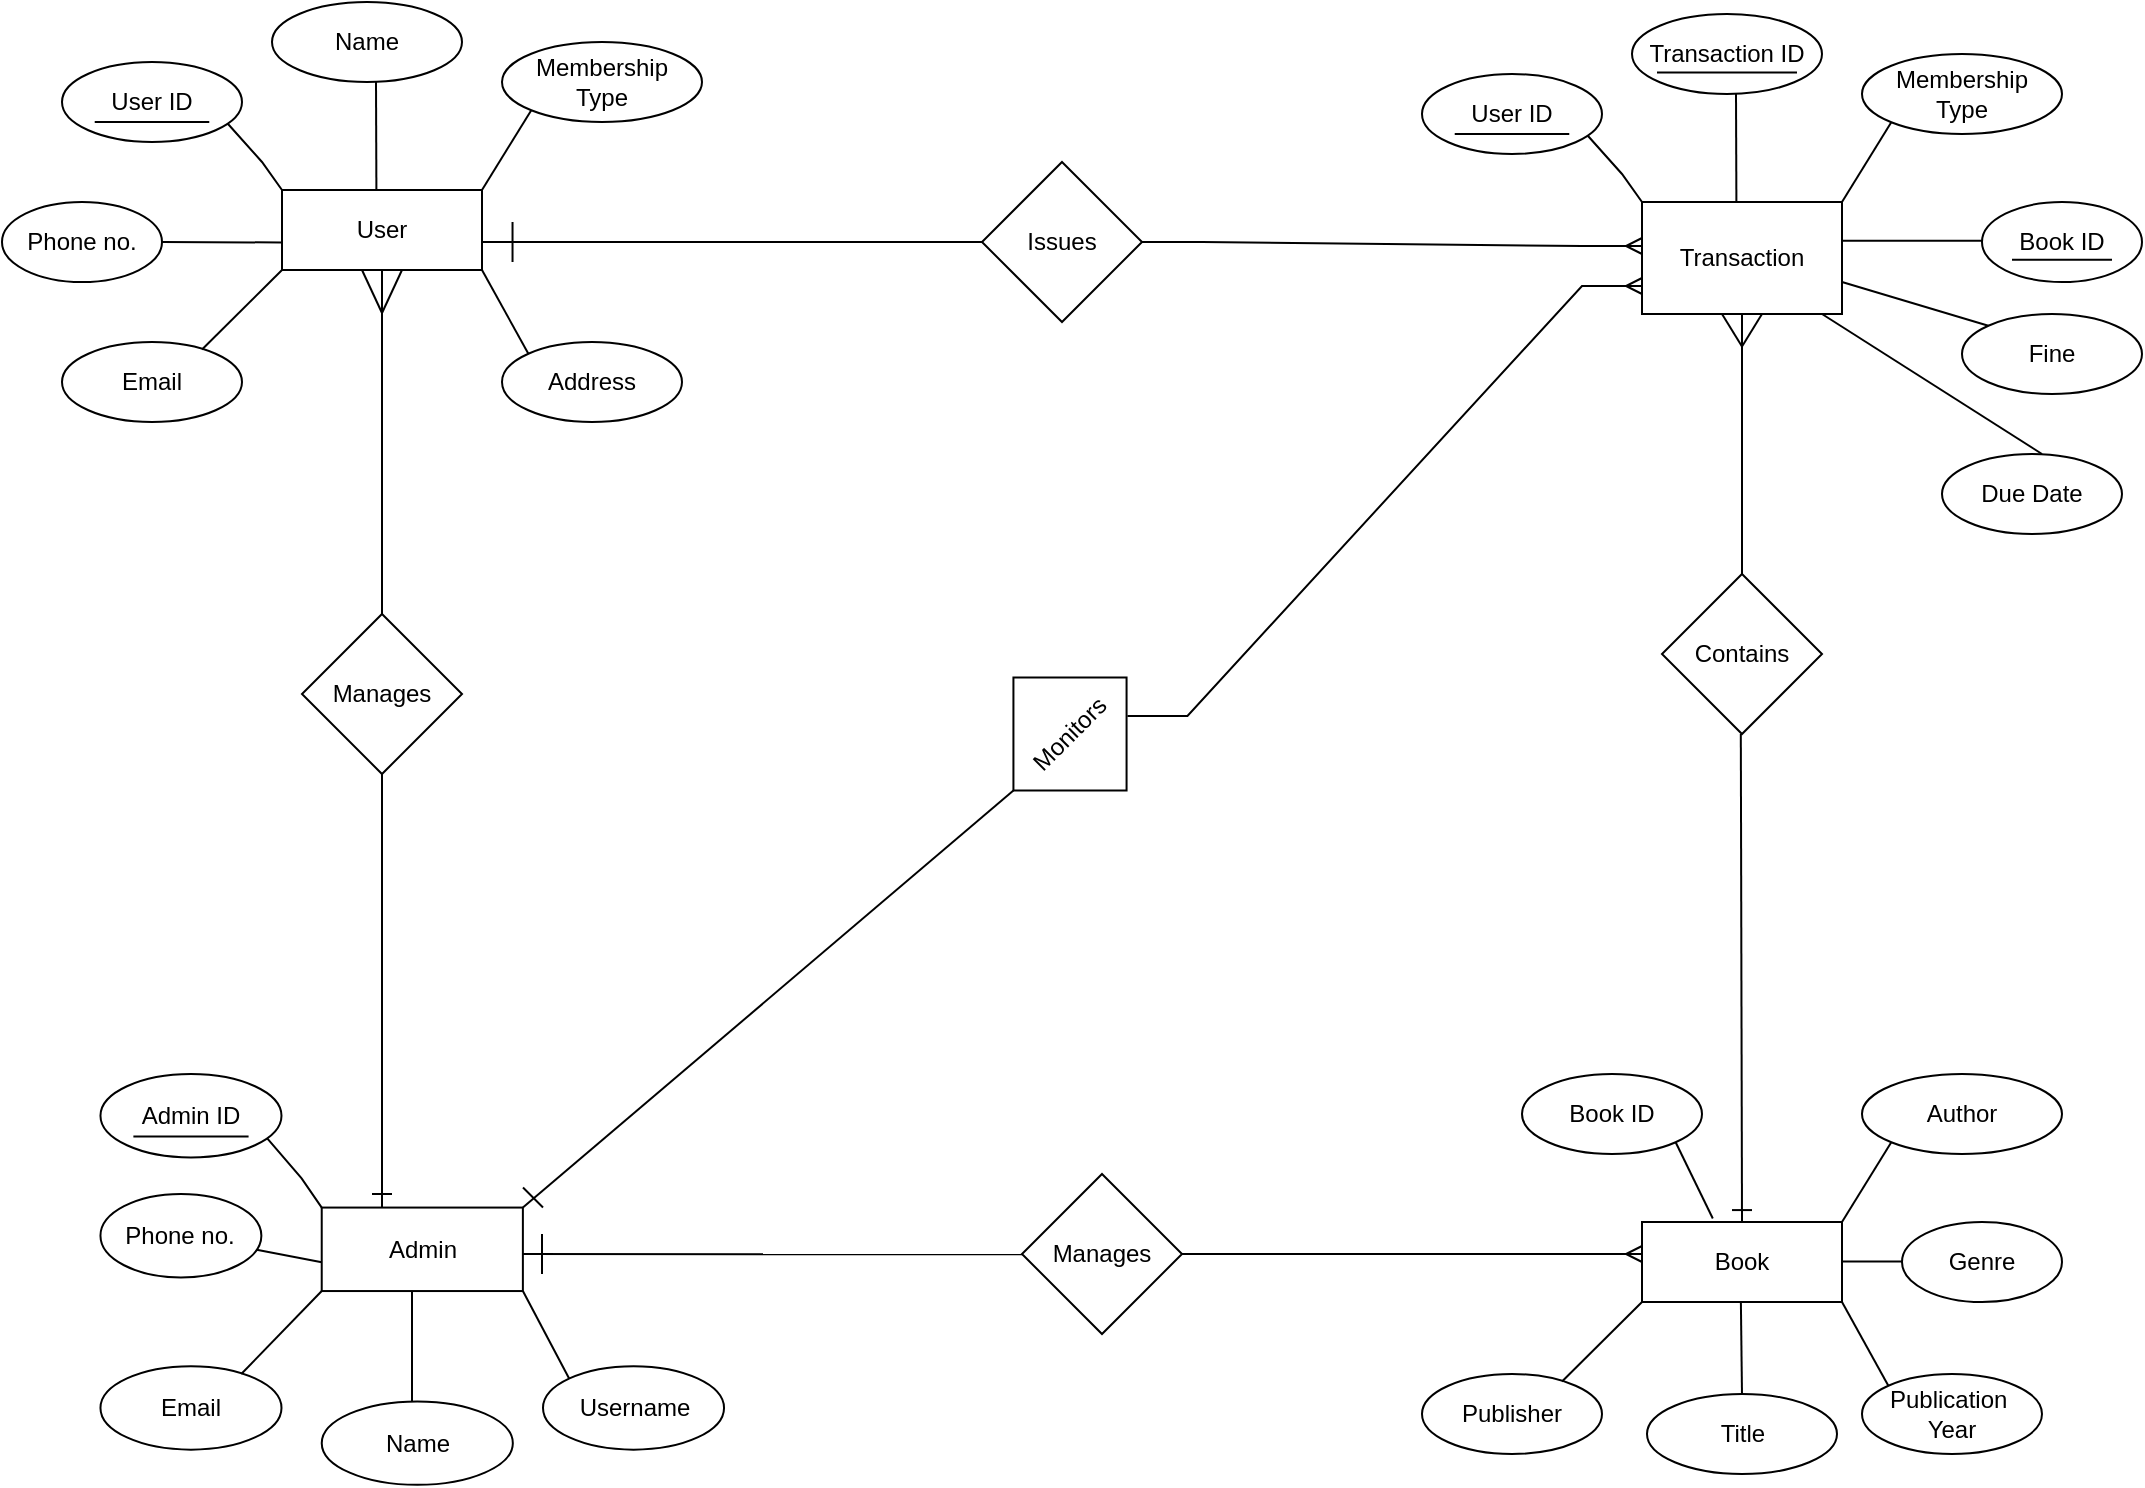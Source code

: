 <mxfile version="20.8.16" type="device"><diagram name="Page-1" id="Pr2F7kl8ttAq1D84vWhG"><mxGraphModel dx="2208" dy="1016" grid="1" gridSize="10" guides="1" tooltips="1" connect="1" arrows="1" fold="1" page="1" pageScale="1" pageWidth="1169" pageHeight="827" math="0" shadow="0"><root><mxCell id="0"/><mxCell id="1" parent="0"/><mxCell id="bpPcliDHG7EdattXasBj-162" value="Issues" style="rhombus;whiteSpace=wrap;html=1;container=0;" vertex="1" parent="1"><mxGeometry x="540" y="154" width="80" height="80" as="geometry"/></mxCell><mxCell id="bpPcliDHG7EdattXasBj-163" value="Manages" style="rhombus;whiteSpace=wrap;html=1;container=0;" vertex="1" parent="1"><mxGeometry x="200" y="380" width="80" height="80" as="geometry"/></mxCell><mxCell id="bpPcliDHG7EdattXasBj-164" value="Manages" style="rhombus;whiteSpace=wrap;html=1;container=0;" vertex="1" parent="1"><mxGeometry x="560" y="660" width="80" height="80" as="geometry"/></mxCell><mxCell id="bpPcliDHG7EdattXasBj-171" value="Contains" style="rhombus;whiteSpace=wrap;html=1;container=0;" vertex="1" parent="1"><mxGeometry x="880" y="360" width="80" height="80" as="geometry"/></mxCell><mxCell id="bpPcliDHG7EdattXasBj-195" value="" style="endArrow=none;html=1;rounded=0;entryX=0.5;entryY=1;entryDx=0;entryDy=0;" edge="1" parent="1" target="bpPcliDHG7EdattXasBj-163"><mxGeometry width="50" height="50" relative="1" as="geometry"><mxPoint x="240" y="680" as="sourcePoint"/><mxPoint x="279.44" y="460" as="targetPoint"/></mxGeometry></mxCell><mxCell id="bpPcliDHG7EdattXasBj-207" value="Monitors" style="rhombus;whiteSpace=wrap;html=1;rotation=-45;container=0;" vertex="1" parent="1"><mxGeometry x="544" y="400" width="80" height="80" as="geometry"/></mxCell><mxCell id="bpPcliDHG7EdattXasBj-115" value="Due Date" style="ellipse;whiteSpace=wrap;html=1;container=0;" vertex="1" parent="1"><mxGeometry x="1020" y="300" width="90" height="40" as="geometry"/></mxCell><mxCell id="bpPcliDHG7EdattXasBj-189" value="" style="endArrow=none;html=1;rounded=0;" edge="1" parent="1"><mxGeometry width="50" height="50" relative="1" as="geometry"><mxPoint x="290" y="194" as="sourcePoint"/><mxPoint x="540" y="194" as="targetPoint"/></mxGeometry></mxCell><mxCell id="bpPcliDHG7EdattXasBj-107" value="Book ID" style="ellipse;whiteSpace=wrap;html=1;container=0;" vertex="1" parent="1"><mxGeometry x="1040" y="174" width="80" height="40" as="geometry"/></mxCell><mxCell id="bpPcliDHG7EdattXasBj-109" value="Transaction" style="rounded=0;whiteSpace=wrap;html=1;container=0;" vertex="1" parent="1"><mxGeometry x="870" y="174" width="100" height="56" as="geometry"/></mxCell><mxCell id="bpPcliDHG7EdattXasBj-116" value="Fine" style="ellipse;whiteSpace=wrap;html=1;container=0;" vertex="1" parent="1"><mxGeometry x="1030" y="230" width="90" height="40" as="geometry"/></mxCell><mxCell id="bpPcliDHG7EdattXasBj-117" value="Membership&lt;br&gt;Type" style="ellipse;whiteSpace=wrap;html=1;container=0;" vertex="1" parent="1"><mxGeometry x="980" y="100" width="100" height="40" as="geometry"/></mxCell><mxCell id="bpPcliDHG7EdattXasBj-118" value="" style="endArrow=none;html=1;rounded=0;entryX=0.92;entryY=0.769;entryDx=0;entryDy=0;entryPerimeter=0;" edge="1" parent="1" target="bpPcliDHG7EdattXasBj-111"><mxGeometry width="50" height="50" relative="1" as="geometry"><mxPoint x="870" y="174" as="sourcePoint"/><mxPoint x="850" y="150" as="targetPoint"/><Array as="points"><mxPoint x="860" y="160"/></Array></mxGeometry></mxCell><mxCell id="bpPcliDHG7EdattXasBj-120" value="" style="endArrow=none;html=1;rounded=0;exitX=0.9;exitY=1;exitDx=0;exitDy=0;exitPerimeter=0;" edge="1" parent="1" source="bpPcliDHG7EdattXasBj-109"><mxGeometry width="50" height="50" relative="1" as="geometry"><mxPoint x="870" y="214" as="sourcePoint"/><mxPoint x="1070" y="300" as="targetPoint"/></mxGeometry></mxCell><mxCell id="bpPcliDHG7EdattXasBj-121" value="" style="endArrow=none;html=1;rounded=0;" edge="1" parent="1"><mxGeometry width="50" height="50" relative="1" as="geometry"><mxPoint x="917.2" y="174" as="sourcePoint"/><mxPoint x="917" y="120" as="targetPoint"/><Array as="points"/></mxGeometry></mxCell><mxCell id="bpPcliDHG7EdattXasBj-122" value="" style="endArrow=none;html=1;rounded=0;entryX=0;entryY=1;entryDx=0;entryDy=0;exitX=1;exitY=0;exitDx=0;exitDy=0;" edge="1" parent="1" source="bpPcliDHG7EdattXasBj-109" target="bpPcliDHG7EdattXasBj-117"><mxGeometry width="50" height="50" relative="1" as="geometry"><mxPoint x="970" y="170" as="sourcePoint"/><mxPoint x="970" y="126" as="targetPoint"/><Array as="points"/></mxGeometry></mxCell><mxCell id="bpPcliDHG7EdattXasBj-123" value="" style="endArrow=none;html=1;rounded=0;entryX=0;entryY=1;entryDx=0;entryDy=0;exitX=0;exitY=0;exitDx=0;exitDy=0;" edge="1" parent="1" source="bpPcliDHG7EdattXasBj-116"><mxGeometry width="50" height="50" relative="1" as="geometry"><mxPoint x="985.36" y="264" as="sourcePoint"/><mxPoint x="970.005" y="214.002" as="targetPoint"/><Array as="points"/></mxGeometry></mxCell><mxCell id="bpPcliDHG7EdattXasBj-111" value="User ID" style="ellipse;whiteSpace=wrap;html=1;container=0;" vertex="1" parent="1"><mxGeometry x="760" y="110" width="90" height="40" as="geometry"/></mxCell><mxCell id="bpPcliDHG7EdattXasBj-112" value="" style="endArrow=none;html=1;rounded=0;" edge="1" parent="1"><mxGeometry width="50" height="50" relative="1" as="geometry"><mxPoint x="776.364" y="140" as="sourcePoint"/><mxPoint x="833.636" y="140" as="targetPoint"/></mxGeometry></mxCell><mxCell id="bpPcliDHG7EdattXasBj-114" value="Transaction ID" style="ellipse;whiteSpace=wrap;html=1;container=0;" vertex="1" parent="1"><mxGeometry x="865" y="80" width="95" height="40" as="geometry"/></mxCell><mxCell id="bpPcliDHG7EdattXasBj-124" value="" style="endArrow=none;html=1;rounded=0;" edge="1" parent="1"><mxGeometry width="50" height="50" relative="1" as="geometry"><mxPoint x="877.5" y="109.2" as="sourcePoint"/><mxPoint x="947.5" y="109.2" as="targetPoint"/></mxGeometry></mxCell><mxCell id="bpPcliDHG7EdattXasBj-127" value="Phone no." style="ellipse;whiteSpace=wrap;html=1;container=0;" vertex="1" parent="1"><mxGeometry x="99.23" y="669.998" width="80.462" height="41.739" as="geometry"/></mxCell><mxCell id="bpPcliDHG7EdattXasBj-225" value="" style="endArrow=none;html=1;rounded=0;entryX=0;entryY=0.5;entryDx=0;entryDy=0;exitX=1;exitY=0;exitDx=0;exitDy=0;" edge="1" parent="1" source="bpPcliDHG7EdattXasBj-129" target="bpPcliDHG7EdattXasBj-207"><mxGeometry width="50" height="50" relative="1" as="geometry"><mxPoint x="350" y="660" as="sourcePoint"/><mxPoint x="560" y="550" as="targetPoint"/></mxGeometry></mxCell><mxCell id="bpPcliDHG7EdattXasBj-238" value="" style="group" vertex="1" connectable="0" parent="1"><mxGeometry x="230" y="208" width="20" height="172" as="geometry"/></mxCell><mxCell id="bpPcliDHG7EdattXasBj-232" value="" style="endArrow=none;html=1;rounded=0;" edge="1" parent="bpPcliDHG7EdattXasBj-238"><mxGeometry relative="1" as="geometry"><mxPoint x="10" as="sourcePoint"/><mxPoint x="10" y="172" as="targetPoint"/></mxGeometry></mxCell><mxCell id="bpPcliDHG7EdattXasBj-234" value="" style="endArrow=none;html=1;rounded=0;" edge="1" parent="bpPcliDHG7EdattXasBj-238"><mxGeometry relative="1" as="geometry"><mxPoint x="10" y="21.5" as="sourcePoint"/><mxPoint x="20" as="targetPoint"/></mxGeometry></mxCell><mxCell id="bpPcliDHG7EdattXasBj-236" value="" style="endArrow=none;html=1;rounded=0;" edge="1" parent="bpPcliDHG7EdattXasBj-238"><mxGeometry relative="1" as="geometry"><mxPoint x="10" y="21.5" as="sourcePoint"/><mxPoint as="targetPoint"/></mxGeometry></mxCell><mxCell id="bpPcliDHG7EdattXasBj-239" value="" style="group" vertex="1" connectable="0" parent="1"><mxGeometry x="99.231" y="610.0" width="311.788" height="205.436" as="geometry"/></mxCell><mxCell id="bpPcliDHG7EdattXasBj-129" value="Admin" style="rounded=0;whiteSpace=wrap;html=1;container=0;" vertex="1" parent="bpPcliDHG7EdattXasBj-239"><mxGeometry x="110.635" y="66.783" width="100.577" height="41.739" as="geometry"/></mxCell><mxCell id="bpPcliDHG7EdattXasBj-135" value="Email" style="ellipse;whiteSpace=wrap;html=1;container=0;" vertex="1" parent="bpPcliDHG7EdattXasBj-239"><mxGeometry y="146.087" width="90.519" height="41.739" as="geometry"/></mxCell><mxCell id="bpPcliDHG7EdattXasBj-136" value="Username" style="ellipse;whiteSpace=wrap;html=1;container=0;" vertex="1" parent="bpPcliDHG7EdattXasBj-239"><mxGeometry x="221.269" y="146.087" width="90.519" height="41.739" as="geometry"/></mxCell><mxCell id="bpPcliDHG7EdattXasBj-138" value="" style="endArrow=none;html=1;rounded=0;entryX=0.92;entryY=0.769;entryDx=0;entryDy=0;entryPerimeter=0;" edge="1" parent="bpPcliDHG7EdattXasBj-239" target="bpPcliDHG7EdattXasBj-131"><mxGeometry width="50" height="50" relative="1" as="geometry"><mxPoint x="110.635" y="66.783" as="sourcePoint"/><mxPoint x="90.519" y="41.739" as="targetPoint"/><Array as="points"><mxPoint x="100.577" y="52.174"/></Array></mxGeometry></mxCell><mxCell id="bpPcliDHG7EdattXasBj-139" value="" style="endArrow=none;html=1;rounded=0;" edge="1" parent="bpPcliDHG7EdattXasBj-239" target="bpPcliDHG7EdattXasBj-127"><mxGeometry width="50" height="50" relative="1" as="geometry"><mxPoint x="110.635" y="94.163" as="sourcePoint"/><mxPoint x="50.288" y="93.913" as="targetPoint"/></mxGeometry></mxCell><mxCell id="bpPcliDHG7EdattXasBj-140" value="" style="endArrow=none;html=1;rounded=0;" edge="1" parent="bpPcliDHG7EdattXasBj-239"><mxGeometry width="50" height="50" relative="1" as="geometry"><mxPoint x="110.635" y="108.522" as="sourcePoint"/><mxPoint x="70.404" y="150.01" as="targetPoint"/></mxGeometry></mxCell><mxCell id="bpPcliDHG7EdattXasBj-143" value="" style="endArrow=none;html=1;rounded=0;entryX=0;entryY=1;entryDx=0;entryDy=0;exitX=0;exitY=0;exitDx=0;exitDy=0;" edge="1" parent="bpPcliDHG7EdattXasBj-239" source="bpPcliDHG7EdattXasBj-136"><mxGeometry width="50" height="50" relative="1" as="geometry"><mxPoint x="226.66" y="160.696" as="sourcePoint"/><mxPoint x="211.216" y="108.524" as="targetPoint"/><Array as="points"/></mxGeometry></mxCell><mxCell id="bpPcliDHG7EdattXasBj-134" value="Name" style="ellipse;whiteSpace=wrap;html=1;container=0;" vertex="1" parent="bpPcliDHG7EdattXasBj-239"><mxGeometry x="110.639" y="163.697" width="95.548" height="41.739" as="geometry"/></mxCell><mxCell id="bpPcliDHG7EdattXasBj-131" value="Admin ID" style="ellipse;whiteSpace=wrap;html=1;container=0;" vertex="1" parent="bpPcliDHG7EdattXasBj-239"><mxGeometry width="90.519" height="41.739" as="geometry"/></mxCell><mxCell id="bpPcliDHG7EdattXasBj-132" value="" style="endArrow=none;html=1;rounded=0;" edge="1" parent="bpPcliDHG7EdattXasBj-239"><mxGeometry width="50" height="50" relative="1" as="geometry"><mxPoint x="16.458" y="31.304" as="sourcePoint"/><mxPoint x="74.061" y="31.304" as="targetPoint"/></mxGeometry></mxCell><mxCell id="bpPcliDHG7EdattXasBj-223" value="" style="endArrow=none;html=1;rounded=0;" edge="1" parent="bpPcliDHG7EdattXasBj-239"><mxGeometry width="50" height="50" relative="1" as="geometry"><mxPoint x="155.769" y="163.7" as="sourcePoint"/><mxPoint x="155.769" y="108.52" as="targetPoint"/></mxGeometry></mxCell><mxCell id="bpPcliDHG7EdattXasBj-229" value="" style="endArrow=none;html=1;rounded=0;" edge="1" parent="bpPcliDHG7EdattXasBj-239"><mxGeometry relative="1" as="geometry"><mxPoint x="211.269" y="56.78" as="sourcePoint"/><mxPoint x="221.269" y="66.78" as="targetPoint"/></mxGeometry></mxCell><mxCell id="bpPcliDHG7EdattXasBj-241" value="" style="endArrow=none;html=1;rounded=0;" edge="1" parent="bpPcliDHG7EdattXasBj-239"><mxGeometry relative="1" as="geometry"><mxPoint x="211.209" y="90.0" as="sourcePoint"/><mxPoint x="461.209" y="90.15" as="targetPoint"/></mxGeometry></mxCell><mxCell id="bpPcliDHG7EdattXasBj-243" value="" style="endArrow=none;html=1;rounded=0;" edge="1" parent="bpPcliDHG7EdattXasBj-239"><mxGeometry relative="1" as="geometry"><mxPoint x="220.769" y="80.0" as="sourcePoint"/><mxPoint x="220.769" y="80.0" as="targetPoint"/><Array as="points"><mxPoint x="220.769" y="90.0"/><mxPoint x="220.769" y="100.0"/></Array></mxGeometry></mxCell><mxCell id="bpPcliDHG7EdattXasBj-240" value="" style="group" vertex="1" connectable="0" parent="1"><mxGeometry x="50" y="74" width="350" height="210" as="geometry"/></mxCell><mxCell id="bpPcliDHG7EdattXasBj-93" value="Phone no." style="ellipse;whiteSpace=wrap;html=1;container=0;" vertex="1" parent="bpPcliDHG7EdattXasBj-240"><mxGeometry y="100" width="80" height="40" as="geometry"/></mxCell><mxCell id="bpPcliDHG7EdattXasBj-81" value="User" style="rounded=0;whiteSpace=wrap;html=1;container=0;" vertex="1" parent="bpPcliDHG7EdattXasBj-240"><mxGeometry x="140" y="94" width="100" height="40" as="geometry"/></mxCell><mxCell id="bpPcliDHG7EdattXasBj-91" value="Email" style="ellipse;whiteSpace=wrap;html=1;container=0;" vertex="1" parent="bpPcliDHG7EdattXasBj-240"><mxGeometry x="30" y="170" width="90" height="40" as="geometry"/></mxCell><mxCell id="bpPcliDHG7EdattXasBj-92" value="Address" style="ellipse;whiteSpace=wrap;html=1;container=0;" vertex="1" parent="bpPcliDHG7EdattXasBj-240"><mxGeometry x="250" y="170" width="90" height="40" as="geometry"/></mxCell><mxCell id="bpPcliDHG7EdattXasBj-94" value="Membership&lt;br&gt;Type" style="ellipse;whiteSpace=wrap;html=1;container=0;" vertex="1" parent="bpPcliDHG7EdattXasBj-240"><mxGeometry x="250" y="20" width="100" height="40" as="geometry"/></mxCell><mxCell id="bpPcliDHG7EdattXasBj-95" value="" style="endArrow=none;html=1;rounded=0;entryX=0.92;entryY=0.769;entryDx=0;entryDy=0;entryPerimeter=0;" edge="1" parent="bpPcliDHG7EdattXasBj-240" target="bpPcliDHG7EdattXasBj-82"><mxGeometry width="50" height="50" relative="1" as="geometry"><mxPoint x="140" y="94" as="sourcePoint"/><mxPoint x="120" y="70" as="targetPoint"/><Array as="points"><mxPoint x="130" y="80"/></Array></mxGeometry></mxCell><mxCell id="bpPcliDHG7EdattXasBj-96" value="" style="endArrow=none;html=1;rounded=0;" edge="1" parent="bpPcliDHG7EdattXasBj-240"><mxGeometry width="50" height="50" relative="1" as="geometry"><mxPoint x="140" y="120.24" as="sourcePoint"/><mxPoint x="80" y="120" as="targetPoint"/></mxGeometry></mxCell><mxCell id="bpPcliDHG7EdattXasBj-97" value="" style="endArrow=none;html=1;rounded=0;" edge="1" parent="bpPcliDHG7EdattXasBj-240"><mxGeometry width="50" height="50" relative="1" as="geometry"><mxPoint x="140" y="134" as="sourcePoint"/><mxPoint x="100" y="173.76" as="targetPoint"/></mxGeometry></mxCell><mxCell id="bpPcliDHG7EdattXasBj-98" value="" style="endArrow=none;html=1;rounded=0;" edge="1" parent="bpPcliDHG7EdattXasBj-240"><mxGeometry width="50" height="50" relative="1" as="geometry"><mxPoint x="187.2" y="94" as="sourcePoint"/><mxPoint x="187" y="40" as="targetPoint"/><Array as="points"/></mxGeometry></mxCell><mxCell id="bpPcliDHG7EdattXasBj-99" value="" style="endArrow=none;html=1;rounded=0;entryX=0;entryY=1;entryDx=0;entryDy=0;exitX=1;exitY=0;exitDx=0;exitDy=0;" edge="1" parent="bpPcliDHG7EdattXasBj-240" source="bpPcliDHG7EdattXasBj-81" target="bpPcliDHG7EdattXasBj-94"><mxGeometry width="50" height="50" relative="1" as="geometry"><mxPoint x="240" y="90" as="sourcePoint"/><mxPoint x="240" y="46" as="targetPoint"/><Array as="points"/></mxGeometry></mxCell><mxCell id="bpPcliDHG7EdattXasBj-102" value="" style="endArrow=none;html=1;rounded=0;entryX=0;entryY=1;entryDx=0;entryDy=0;exitX=0;exitY=0;exitDx=0;exitDy=0;" edge="1" parent="bpPcliDHG7EdattXasBj-240" source="bpPcliDHG7EdattXasBj-92"><mxGeometry width="50" height="50" relative="1" as="geometry"><mxPoint x="255.36" y="184" as="sourcePoint"/><mxPoint x="240.005" y="134.002" as="targetPoint"/><Array as="points"/></mxGeometry></mxCell><mxCell id="bpPcliDHG7EdattXasBj-82" value="User ID" style="ellipse;whiteSpace=wrap;html=1;container=0;" vertex="1" parent="bpPcliDHG7EdattXasBj-240"><mxGeometry x="30" y="30" width="90" height="40" as="geometry"/></mxCell><mxCell id="bpPcliDHG7EdattXasBj-84" value="" style="endArrow=none;html=1;rounded=0;" edge="1" parent="bpPcliDHG7EdattXasBj-240"><mxGeometry width="50" height="50" relative="1" as="geometry"><mxPoint x="46.364" y="60" as="sourcePoint"/><mxPoint x="103.636" y="60" as="targetPoint"/></mxGeometry></mxCell><mxCell id="bpPcliDHG7EdattXasBj-88" value="Name" style="ellipse;whiteSpace=wrap;html=1;container=0;" vertex="1" parent="bpPcliDHG7EdattXasBj-240"><mxGeometry x="135" width="95" height="40" as="geometry"/></mxCell><mxCell id="bpPcliDHG7EdattXasBj-190" value="" style="endArrow=none;html=1;rounded=0;" edge="1" parent="bpPcliDHG7EdattXasBj-240"><mxGeometry width="50" height="50" relative="1" as="geometry"><mxPoint x="255.264" y="130" as="sourcePoint"/><mxPoint x="255.264" y="110" as="targetPoint"/></mxGeometry></mxCell><mxCell id="bpPcliDHG7EdattXasBj-242" value="" style="endArrow=none;html=1;rounded=0;" edge="1" parent="1"><mxGeometry relative="1" as="geometry"><mxPoint x="235" y="670" as="sourcePoint"/><mxPoint x="245" y="670" as="targetPoint"/></mxGeometry></mxCell><mxCell id="bpPcliDHG7EdattXasBj-251" value="" style="group" vertex="1" connectable="0" parent="1"><mxGeometry x="760" y="610" width="320" height="200" as="geometry"/></mxCell><mxCell id="bpPcliDHG7EdattXasBj-153" value="Publisher" style="ellipse;whiteSpace=wrap;html=1;container=0;" vertex="1" parent="bpPcliDHG7EdattXasBj-251"><mxGeometry y="150" width="90" height="40" as="geometry"/></mxCell><mxCell id="bpPcliDHG7EdattXasBj-250" value="" style="group" vertex="1" connectable="0" parent="bpPcliDHG7EdattXasBj-251"><mxGeometry x="16.364" width="303.636" height="200" as="geometry"/></mxCell><mxCell id="bpPcliDHG7EdattXasBj-147" value="Book" style="rounded=0;whiteSpace=wrap;html=1;container=0;" vertex="1" parent="bpPcliDHG7EdattXasBj-250"><mxGeometry x="93.636" y="74" width="100" height="40" as="geometry"/></mxCell><mxCell id="bpPcliDHG7EdattXasBj-154" value="Publication&amp;nbsp;&lt;br&gt;Year" style="ellipse;whiteSpace=wrap;html=1;container=0;" vertex="1" parent="bpPcliDHG7EdattXasBj-250"><mxGeometry x="203.636" y="150" width="90" height="40" as="geometry"/></mxCell><mxCell id="bpPcliDHG7EdattXasBj-155" value="Author" style="ellipse;whiteSpace=wrap;html=1;container=0;" vertex="1" parent="bpPcliDHG7EdattXasBj-250"><mxGeometry x="203.636" width="100" height="40" as="geometry"/></mxCell><mxCell id="bpPcliDHG7EdattXasBj-158" value="" style="endArrow=none;html=1;rounded=0;" edge="1" parent="bpPcliDHG7EdattXasBj-250"><mxGeometry width="50" height="50" relative="1" as="geometry"><mxPoint x="93.636" y="114" as="sourcePoint"/><mxPoint x="53.636" y="153.76" as="targetPoint"/></mxGeometry></mxCell><mxCell id="bpPcliDHG7EdattXasBj-160" value="" style="endArrow=none;html=1;rounded=0;entryX=0;entryY=1;entryDx=0;entryDy=0;exitX=1;exitY=0;exitDx=0;exitDy=0;" edge="1" parent="bpPcliDHG7EdattXasBj-250" source="bpPcliDHG7EdattXasBj-147" target="bpPcliDHG7EdattXasBj-155"><mxGeometry width="50" height="50" relative="1" as="geometry"><mxPoint x="193.636" y="70" as="sourcePoint"/><mxPoint x="193.636" y="26" as="targetPoint"/><Array as="points"/></mxGeometry></mxCell><mxCell id="bpPcliDHG7EdattXasBj-161" value="" style="endArrow=none;html=1;rounded=0;entryX=0;entryY=1;entryDx=0;entryDy=0;exitX=0;exitY=0;exitDx=0;exitDy=0;" edge="1" parent="bpPcliDHG7EdattXasBj-250" source="bpPcliDHG7EdattXasBj-154"><mxGeometry width="50" height="50" relative="1" as="geometry"><mxPoint x="208.996" y="164" as="sourcePoint"/><mxPoint x="193.641" y="114.002" as="targetPoint"/><Array as="points"/></mxGeometry></mxCell><mxCell id="bpPcliDHG7EdattXasBj-145" value="Genre" style="ellipse;whiteSpace=wrap;html=1;container=0;" vertex="1" parent="bpPcliDHG7EdattXasBj-250"><mxGeometry x="223.636" y="74" width="80" height="40" as="geometry"/></mxCell><mxCell id="bpPcliDHG7EdattXasBj-170" value="" style="endArrow=none;html=1;rounded=0;" edge="1" parent="bpPcliDHG7EdattXasBj-250"><mxGeometry width="50" height="50" relative="1" as="geometry"><mxPoint x="193.636" y="93.71" as="sourcePoint"/><mxPoint x="223.636" y="93.71" as="targetPoint"/></mxGeometry></mxCell><mxCell id="bpPcliDHG7EdattXasBj-152" value="Title" style="ellipse;whiteSpace=wrap;html=1;container=0;" vertex="1" parent="bpPcliDHG7EdattXasBj-250"><mxGeometry x="96.136" y="160" width="95" height="40" as="geometry"/></mxCell><mxCell id="bpPcliDHG7EdattXasBj-150" value="" style="endArrow=none;html=1;rounded=0;entryX=1;entryY=1;entryDx=0;entryDy=0;exitX=0.354;exitY=-0.043;exitDx=0;exitDy=0;exitPerimeter=0;" edge="1" parent="bpPcliDHG7EdattXasBj-250" source="bpPcliDHG7EdattXasBj-147" target="bpPcliDHG7EdattXasBj-149"><mxGeometry width="50" height="50" relative="1" as="geometry"><mxPoint x="123.636" y="67.28" as="sourcePoint"/><mxPoint x="57.273" y="40" as="targetPoint"/></mxGeometry></mxCell><mxCell id="bpPcliDHG7EdattXasBj-180" value="" style="endArrow=none;html=1;rounded=0;exitX=0.5;exitY=0;exitDx=0;exitDy=0;" edge="1" parent="bpPcliDHG7EdattXasBj-250" source="bpPcliDHG7EdattXasBj-152"><mxGeometry width="50" height="50" relative="1" as="geometry"><mxPoint x="143.076" y="144" as="sourcePoint"/><mxPoint x="143.076" y="114" as="targetPoint"/></mxGeometry></mxCell><mxCell id="bpPcliDHG7EdattXasBj-231" value="" style="endArrow=none;html=1;rounded=0;" edge="1" parent="bpPcliDHG7EdattXasBj-250"><mxGeometry relative="1" as="geometry"><mxPoint x="138.636" y="68.04" as="sourcePoint"/><mxPoint x="148.636" y="68.04" as="targetPoint"/></mxGeometry></mxCell><mxCell id="bpPcliDHG7EdattXasBj-149" value="Book ID" style="ellipse;whiteSpace=wrap;html=1;container=0;" vertex="1" parent="bpPcliDHG7EdattXasBj-250"><mxGeometry x="33.636" y="1.776e-15" width="90" height="40" as="geometry"/></mxCell><mxCell id="bpPcliDHG7EdattXasBj-258" value="" style="group" vertex="1" connectable="0" parent="1"><mxGeometry x="910" y="230" width="20" height="130" as="geometry"/></mxCell><mxCell id="bpPcliDHG7EdattXasBj-259" value="" style="endArrow=none;html=1;rounded=0;" edge="1" parent="bpPcliDHG7EdattXasBj-258"><mxGeometry relative="1" as="geometry"><mxPoint x="10" as="sourcePoint"/><mxPoint x="10" y="130" as="targetPoint"/></mxGeometry></mxCell><mxCell id="bpPcliDHG7EdattXasBj-260" value="" style="endArrow=none;html=1;rounded=0;" edge="1" parent="bpPcliDHG7EdattXasBj-258"><mxGeometry relative="1" as="geometry"><mxPoint x="10" y="16.25" as="sourcePoint"/><mxPoint x="20" as="targetPoint"/></mxGeometry></mxCell><mxCell id="bpPcliDHG7EdattXasBj-261" value="" style="endArrow=none;html=1;rounded=0;" edge="1" parent="bpPcliDHG7EdattXasBj-258"><mxGeometry relative="1" as="geometry"><mxPoint x="10" y="16.25" as="sourcePoint"/><mxPoint as="targetPoint"/></mxGeometry></mxCell><mxCell id="bpPcliDHG7EdattXasBj-273" value="" style="endArrow=none;html=1;rounded=0;" edge="1" parent="1"><mxGeometry width="50" height="50" relative="1" as="geometry"><mxPoint x="1055" y="202.82" as="sourcePoint"/><mxPoint x="1105" y="202.82" as="targetPoint"/></mxGeometry></mxCell><mxCell id="bpPcliDHG7EdattXasBj-274" value="" style="endArrow=none;html=1;rounded=0;" edge="1" parent="1"><mxGeometry width="50" height="50" relative="1" as="geometry"><mxPoint x="970" y="193.41" as="sourcePoint"/><mxPoint x="1040" y="193.41" as="targetPoint"/></mxGeometry></mxCell><mxCell id="bpPcliDHG7EdattXasBj-287" value="" style="edgeStyle=entityRelationEdgeStyle;fontSize=12;html=1;endArrow=ERmany;rounded=0;entryX=0;entryY=0.75;entryDx=0;entryDy=0;exitX=0.834;exitY=0.674;exitDx=0;exitDy=0;exitPerimeter=0;" edge="1" parent="1" source="bpPcliDHG7EdattXasBj-207" target="bpPcliDHG7EdattXasBj-109"><mxGeometry width="100" height="100" relative="1" as="geometry"><mxPoint x="610" y="420" as="sourcePoint"/><mxPoint x="710" y="320" as="targetPoint"/></mxGeometry></mxCell><mxCell id="bpPcliDHG7EdattXasBj-288" value="" style="edgeStyle=entityRelationEdgeStyle;fontSize=12;html=1;endArrow=ERmany;rounded=0;exitX=1;exitY=0.5;exitDx=0;exitDy=0;" edge="1" parent="1" source="bpPcliDHG7EdattXasBj-162"><mxGeometry width="100" height="100" relative="1" as="geometry"><mxPoint x="620" y="200" as="sourcePoint"/><mxPoint x="870" y="196" as="targetPoint"/></mxGeometry></mxCell><mxCell id="bpPcliDHG7EdattXasBj-289" value="" style="edgeStyle=entityRelationEdgeStyle;fontSize=12;html=1;endArrow=ERmany;rounded=0;entryX=0;entryY=0.4;entryDx=0;entryDy=0;entryPerimeter=0;exitX=1;exitY=0.5;exitDx=0;exitDy=0;" edge="1" parent="1" source="bpPcliDHG7EdattXasBj-164" target="bpPcliDHG7EdattXasBj-147"><mxGeometry width="100" height="100" relative="1" as="geometry"><mxPoint x="640" y="710" as="sourcePoint"/><mxPoint x="740" y="610" as="targetPoint"/></mxGeometry></mxCell><mxCell id="bpPcliDHG7EdattXasBj-290" value="" style="endArrow=none;html=1;rounded=0;exitX=0.5;exitY=0;exitDx=0;exitDy=0;" edge="1" parent="1" source="bpPcliDHG7EdattXasBj-147"><mxGeometry width="50" height="50" relative="1" as="geometry"><mxPoint x="919.41" y="560" as="sourcePoint"/><mxPoint x="919.41" y="440" as="targetPoint"/></mxGeometry></mxCell></root></mxGraphModel></diagram></mxfile>